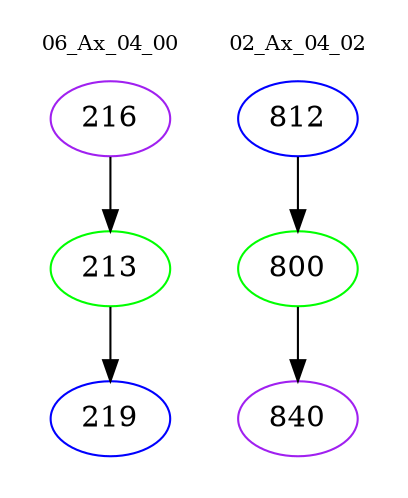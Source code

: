 digraph{
subgraph cluster_0 {
color = white
label = "06_Ax_04_00";
fontsize=10;
T0_216 [label="216", color="purple"]
T0_216 -> T0_213 [color="black"]
T0_213 [label="213", color="green"]
T0_213 -> T0_219 [color="black"]
T0_219 [label="219", color="blue"]
}
subgraph cluster_1 {
color = white
label = "02_Ax_04_02";
fontsize=10;
T1_812 [label="812", color="blue"]
T1_812 -> T1_800 [color="black"]
T1_800 [label="800", color="green"]
T1_800 -> T1_840 [color="black"]
T1_840 [label="840", color="purple"]
}
}
